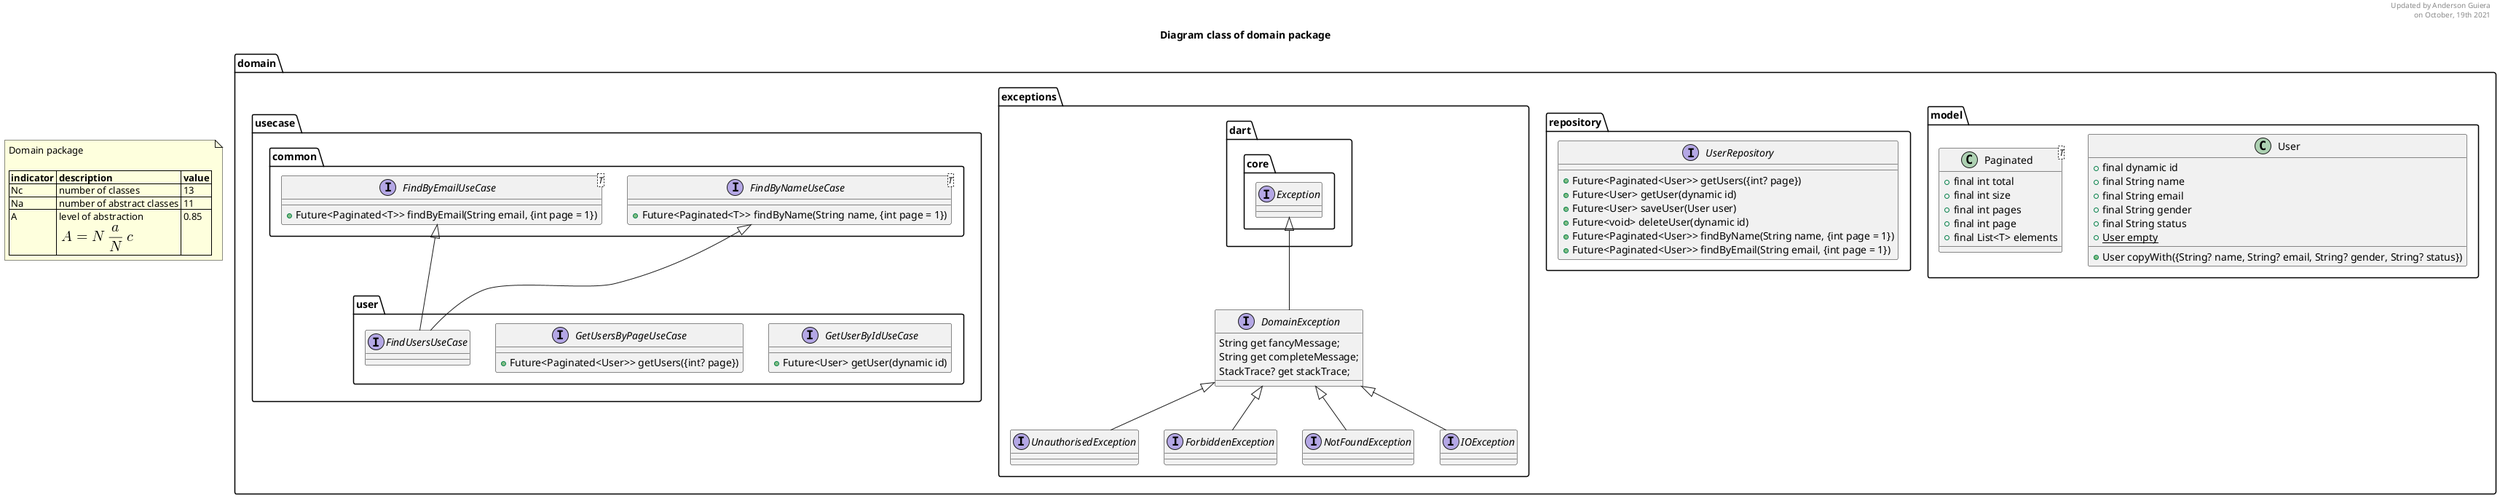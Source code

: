 @startuml
'https://plantuml.com/class-diagram
Title Diagram class of domain package
header Updated by Anderson Guiera\non October, 19th 2021

note as package_indicators
Domain package

|= indicator |= description |= value |
| Nc | number of classes | 13 |
| Na | number of abstract classes | 11 |
| A | level of abstraction\n <math>A=Na/Nc</math> | 0.85 |
end note

namespace domain {
    namespace model {
        class User{
            +final dynamic id
            +final String name
            +final String email
            +final String gender
            +final String status
            +{static} User empty

            +User copyWith({String? name, String? email, String? gender, String? status})
        }

        class Paginated<T> {
            +final int total
            +final int size
            +final int pages
            +final int page
            +final List<T> elements
        }
    }

    namespace repository {
        interface UserRepository {
            +Future<Paginated<User>> getUsers({int? page})
            +Future<User> getUser(dynamic id)
            +Future<User> saveUser(User user)
            +Future<void> deleteUser(dynamic id)
            +Future<Paginated<User>> findByName(String name, {int page = 1})
            +Future<Paginated<User>> findByEmail(String email, {int page = 1})
        }
    }

    namespace exceptions {
        interface DomainException implements dart.core.Exception{
          String get fancyMessage;
          String get completeMessage;
          StackTrace? get stackTrace;
        }
        interface UnauthorisedException implements DomainException
        interface ForbiddenException implements DomainException
        interface NotFoundException implements DomainException
        interface IOException extends DomainException
    }

    namespace usecase {
        namespace common {
            interface FindByNameUseCase<T> {
                +Future<Paginated<T>> findByName(String name, {int page = 1})
            }

            interface FindByEmailUseCase<T> {
                +Future<Paginated<T>> findByEmail(String email, {int page = 1})
            }
        }
        namespace user {
            interface GetUserByIdUseCase {
                +Future<User> getUser(dynamic id)
            }

            interface GetUsersByPageUseCase {
                +Future<Paginated<User>> getUsers({int? page})
            }

            interface FindUsersUseCase implements domain.usecase.common.FindByNameUseCase, domain.usecase.common.FindByEmailUseCase
        }
    }
}

@enduml